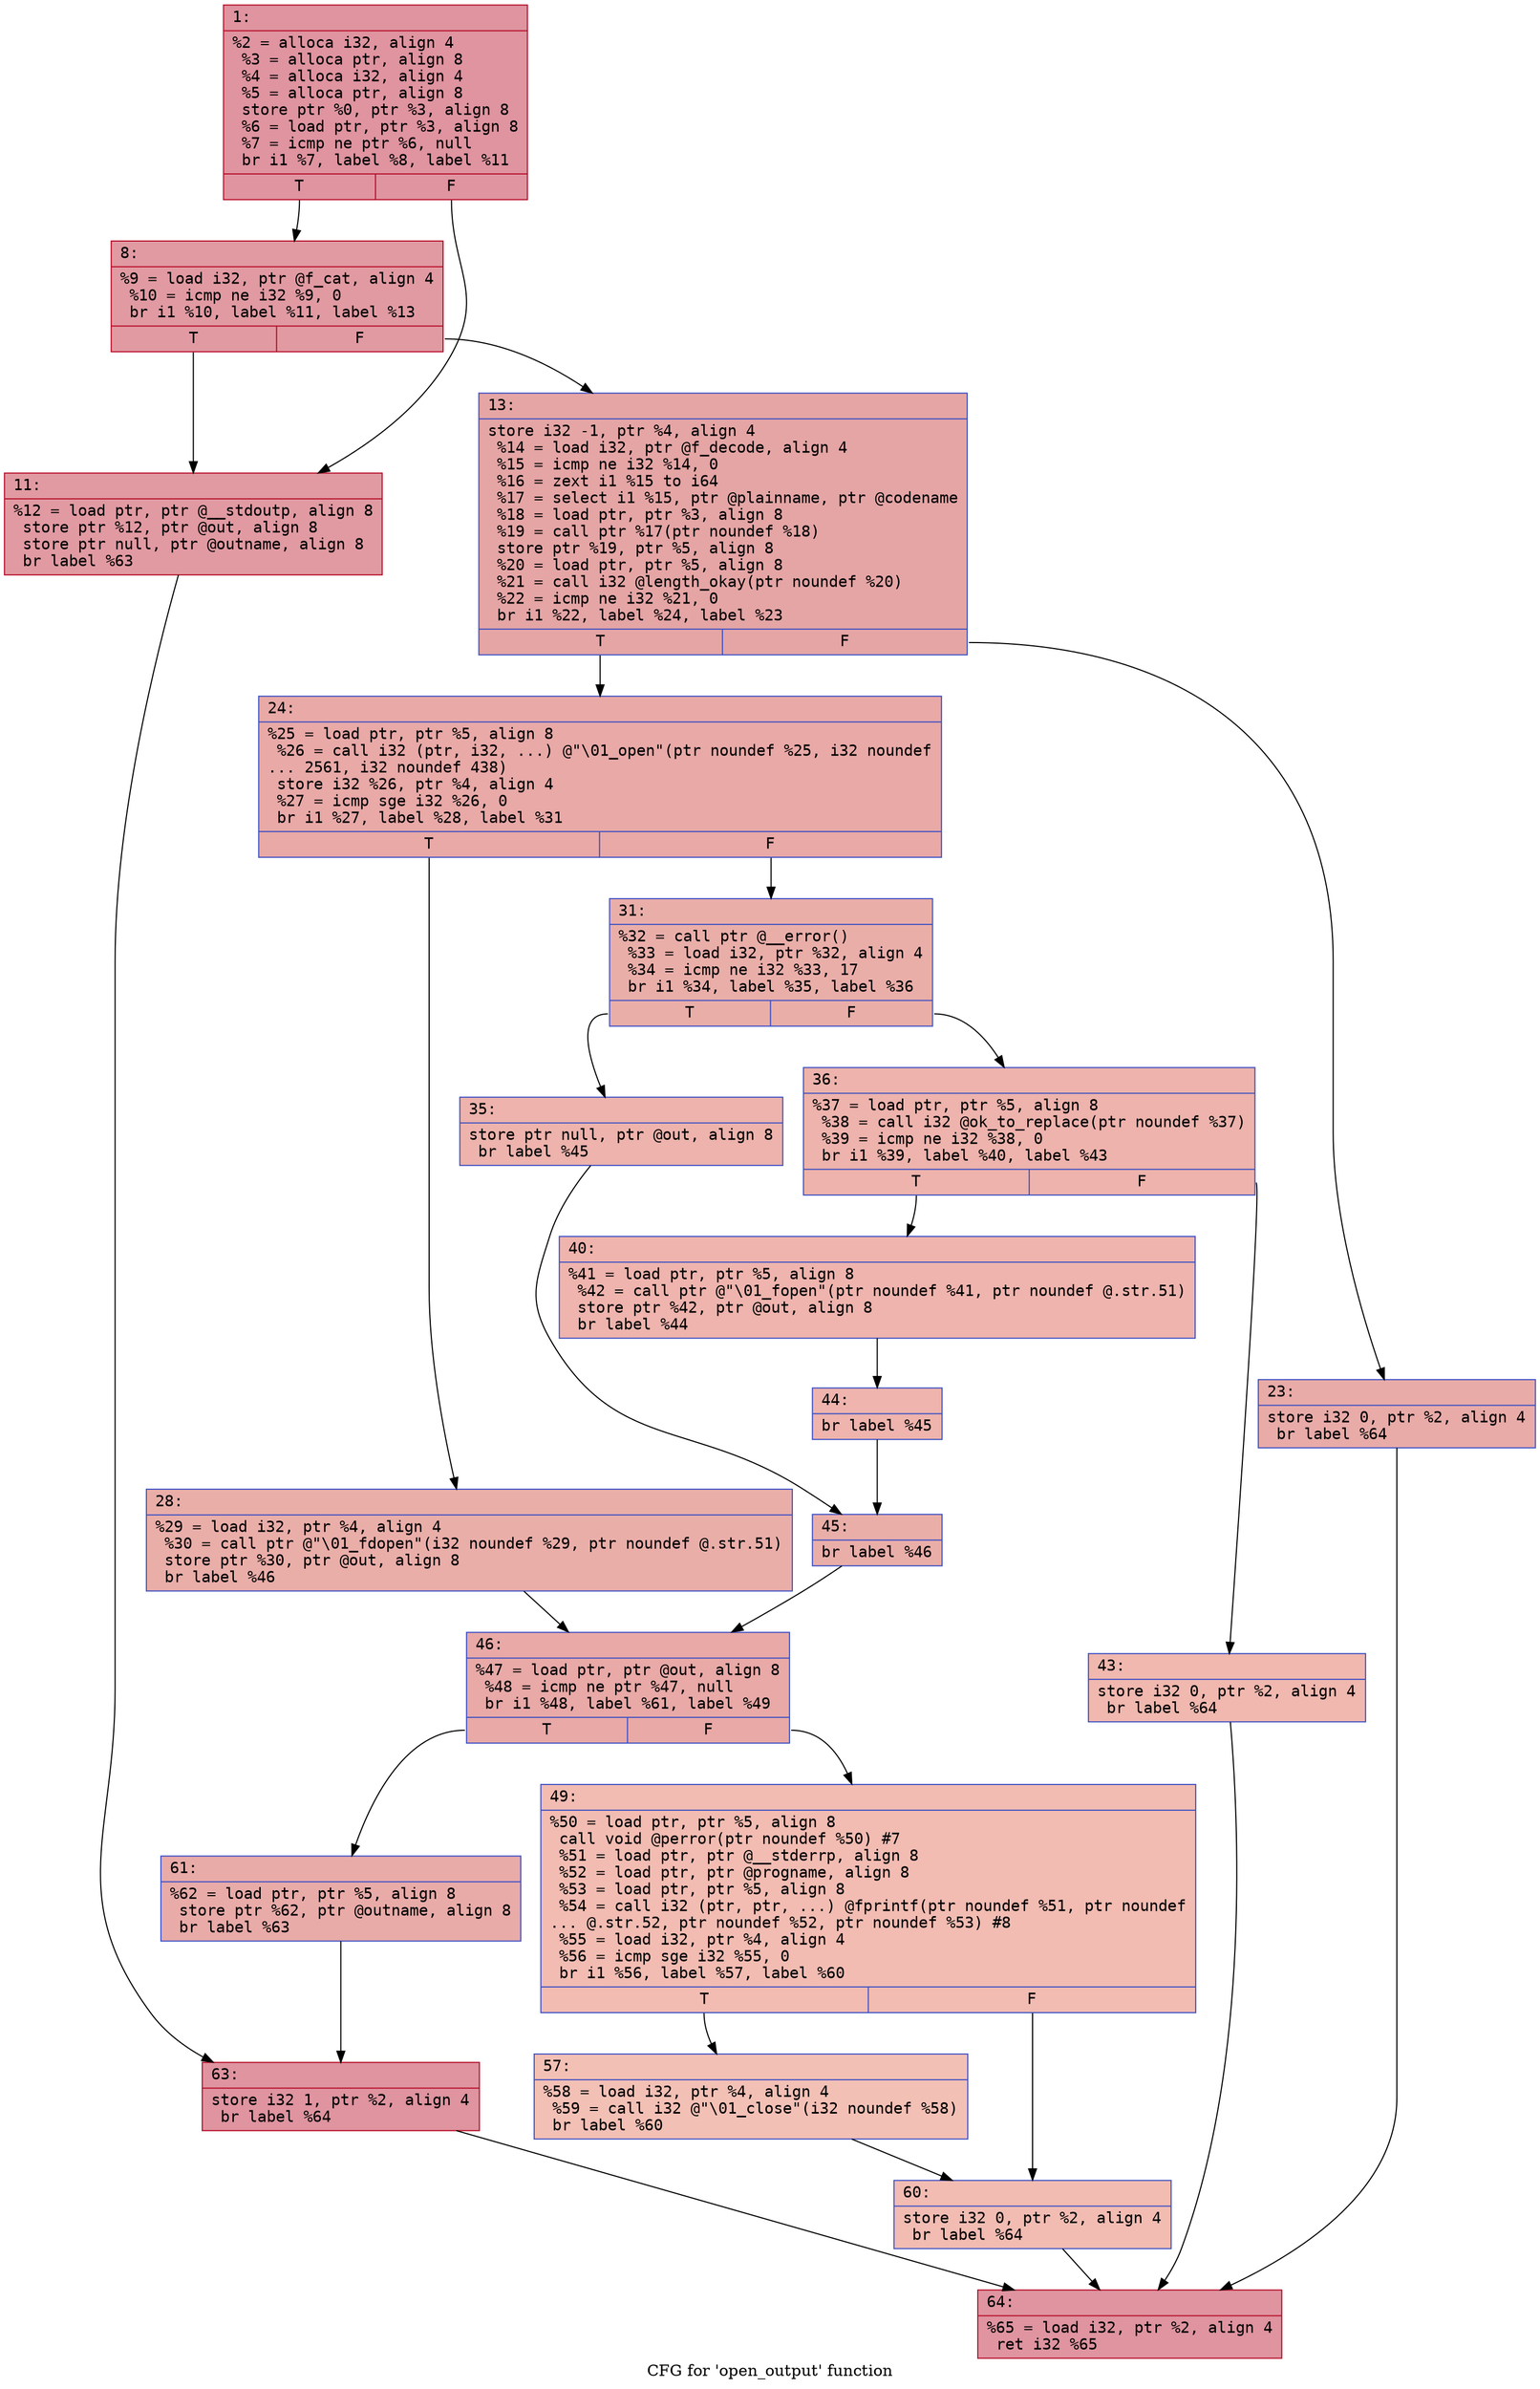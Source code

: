 digraph "CFG for 'open_output' function" {
	label="CFG for 'open_output' function";

	Node0x6000025396d0 [shape=record,color="#b70d28ff", style=filled, fillcolor="#b70d2870" fontname="Courier",label="{1:\l|  %2 = alloca i32, align 4\l  %3 = alloca ptr, align 8\l  %4 = alloca i32, align 4\l  %5 = alloca ptr, align 8\l  store ptr %0, ptr %3, align 8\l  %6 = load ptr, ptr %3, align 8\l  %7 = icmp ne ptr %6, null\l  br i1 %7, label %8, label %11\l|{<s0>T|<s1>F}}"];
	Node0x6000025396d0:s0 -> Node0x600002539720[tooltip="1 -> 8\nProbability 62.50%" ];
	Node0x6000025396d0:s1 -> Node0x600002539770[tooltip="1 -> 11\nProbability 37.50%" ];
	Node0x600002539720 [shape=record,color="#b70d28ff", style=filled, fillcolor="#bb1b2c70" fontname="Courier",label="{8:\l|  %9 = load i32, ptr @f_cat, align 4\l  %10 = icmp ne i32 %9, 0\l  br i1 %10, label %11, label %13\l|{<s0>T|<s1>F}}"];
	Node0x600002539720:s0 -> Node0x600002539770[tooltip="8 -> 11\nProbability 62.50%" ];
	Node0x600002539720:s1 -> Node0x6000025397c0[tooltip="8 -> 13\nProbability 37.50%" ];
	Node0x600002539770 [shape=record,color="#b70d28ff", style=filled, fillcolor="#bb1b2c70" fontname="Courier",label="{11:\l|  %12 = load ptr, ptr @__stdoutp, align 8\l  store ptr %12, ptr @out, align 8\l  store ptr null, ptr @outname, align 8\l  br label %63\l}"];
	Node0x600002539770 -> Node0x600002539cc0[tooltip="11 -> 63\nProbability 100.00%" ];
	Node0x6000025397c0 [shape=record,color="#3d50c3ff", style=filled, fillcolor="#c5333470" fontname="Courier",label="{13:\l|  store i32 -1, ptr %4, align 4\l  %14 = load i32, ptr @f_decode, align 4\l  %15 = icmp ne i32 %14, 0\l  %16 = zext i1 %15 to i64\l  %17 = select i1 %15, ptr @plainname, ptr @codename\l  %18 = load ptr, ptr %3, align 8\l  %19 = call ptr %17(ptr noundef %18)\l  store ptr %19, ptr %5, align 8\l  %20 = load ptr, ptr %5, align 8\l  %21 = call i32 @length_okay(ptr noundef %20)\l  %22 = icmp ne i32 %21, 0\l  br i1 %22, label %24, label %23\l|{<s0>T|<s1>F}}"];
	Node0x6000025397c0:s0 -> Node0x600002539860[tooltip="13 -> 24\nProbability 62.50%" ];
	Node0x6000025397c0:s1 -> Node0x600002539810[tooltip="13 -> 23\nProbability 37.50%" ];
	Node0x600002539810 [shape=record,color="#3d50c3ff", style=filled, fillcolor="#cc403a70" fontname="Courier",label="{23:\l|  store i32 0, ptr %2, align 4\l  br label %64\l}"];
	Node0x600002539810 -> Node0x600002539d10[tooltip="23 -> 64\nProbability 100.00%" ];
	Node0x600002539860 [shape=record,color="#3d50c3ff", style=filled, fillcolor="#ca3b3770" fontname="Courier",label="{24:\l|  %25 = load ptr, ptr %5, align 8\l  %26 = call i32 (ptr, i32, ...) @\"\\01_open\"(ptr noundef %25, i32 noundef\l... 2561, i32 noundef 438)\l  store i32 %26, ptr %4, align 4\l  %27 = icmp sge i32 %26, 0\l  br i1 %27, label %28, label %31\l|{<s0>T|<s1>F}}"];
	Node0x600002539860:s0 -> Node0x6000025398b0[tooltip="24 -> 28\nProbability 50.00%" ];
	Node0x600002539860:s1 -> Node0x600002539900[tooltip="24 -> 31\nProbability 50.00%" ];
	Node0x6000025398b0 [shape=record,color="#3d50c3ff", style=filled, fillcolor="#d0473d70" fontname="Courier",label="{28:\l|  %29 = load i32, ptr %4, align 4\l  %30 = call ptr @\"\\01_fdopen\"(i32 noundef %29, ptr noundef @.str.51)\l  store ptr %30, ptr @out, align 8\l  br label %46\l}"];
	Node0x6000025398b0 -> Node0x600002539b30[tooltip="28 -> 46\nProbability 100.00%" ];
	Node0x600002539900 [shape=record,color="#3d50c3ff", style=filled, fillcolor="#d0473d70" fontname="Courier",label="{31:\l|  %32 = call ptr @__error()\l  %33 = load i32, ptr %32, align 4\l  %34 = icmp ne i32 %33, 17\l  br i1 %34, label %35, label %36\l|{<s0>T|<s1>F}}"];
	Node0x600002539900:s0 -> Node0x600002539950[tooltip="31 -> 35\nProbability 50.00%" ];
	Node0x600002539900:s1 -> Node0x6000025399a0[tooltip="31 -> 36\nProbability 50.00%" ];
	Node0x600002539950 [shape=record,color="#3d50c3ff", style=filled, fillcolor="#d6524470" fontname="Courier",label="{35:\l|  store ptr null, ptr @out, align 8\l  br label %45\l}"];
	Node0x600002539950 -> Node0x600002539ae0[tooltip="35 -> 45\nProbability 100.00%" ];
	Node0x6000025399a0 [shape=record,color="#3d50c3ff", style=filled, fillcolor="#d6524470" fontname="Courier",label="{36:\l|  %37 = load ptr, ptr %5, align 8\l  %38 = call i32 @ok_to_replace(ptr noundef %37)\l  %39 = icmp ne i32 %38, 0\l  br i1 %39, label %40, label %43\l|{<s0>T|<s1>F}}"];
	Node0x6000025399a0:s0 -> Node0x6000025399f0[tooltip="36 -> 40\nProbability 62.50%" ];
	Node0x6000025399a0:s1 -> Node0x600002539a40[tooltip="36 -> 43\nProbability 37.50%" ];
	Node0x6000025399f0 [shape=record,color="#3d50c3ff", style=filled, fillcolor="#d8564670" fontname="Courier",label="{40:\l|  %41 = load ptr, ptr %5, align 8\l  %42 = call ptr @\"\\01_fopen\"(ptr noundef %41, ptr noundef @.str.51)\l  store ptr %42, ptr @out, align 8\l  br label %44\l}"];
	Node0x6000025399f0 -> Node0x600002539a90[tooltip="40 -> 44\nProbability 100.00%" ];
	Node0x600002539a40 [shape=record,color="#3d50c3ff", style=filled, fillcolor="#dc5d4a70" fontname="Courier",label="{43:\l|  store i32 0, ptr %2, align 4\l  br label %64\l}"];
	Node0x600002539a40 -> Node0x600002539d10[tooltip="43 -> 64\nProbability 100.00%" ];
	Node0x600002539a90 [shape=record,color="#3d50c3ff", style=filled, fillcolor="#d8564670" fontname="Courier",label="{44:\l|  br label %45\l}"];
	Node0x600002539a90 -> Node0x600002539ae0[tooltip="44 -> 45\nProbability 100.00%" ];
	Node0x600002539ae0 [shape=record,color="#3d50c3ff", style=filled, fillcolor="#d0473d70" fontname="Courier",label="{45:\l|  br label %46\l}"];
	Node0x600002539ae0 -> Node0x600002539b30[tooltip="45 -> 46\nProbability 100.00%" ];
	Node0x600002539b30 [shape=record,color="#3d50c3ff", style=filled, fillcolor="#ca3b3770" fontname="Courier",label="{46:\l|  %47 = load ptr, ptr @out, align 8\l  %48 = icmp ne ptr %47, null\l  br i1 %48, label %61, label %49\l|{<s0>T|<s1>F}}"];
	Node0x600002539b30:s0 -> Node0x600002539c70[tooltip="46 -> 61\nProbability 94.12%" ];
	Node0x600002539b30:s1 -> Node0x600002539b80[tooltip="46 -> 49\nProbability 5.88%" ];
	Node0x600002539b80 [shape=record,color="#3d50c3ff", style=filled, fillcolor="#e1675170" fontname="Courier",label="{49:\l|  %50 = load ptr, ptr %5, align 8\l  call void @perror(ptr noundef %50) #7\l  %51 = load ptr, ptr @__stderrp, align 8\l  %52 = load ptr, ptr @progname, align 8\l  %53 = load ptr, ptr %5, align 8\l  %54 = call i32 (ptr, ptr, ...) @fprintf(ptr noundef %51, ptr noundef\l... @.str.52, ptr noundef %52, ptr noundef %53) #8\l  %55 = load i32, ptr %4, align 4\l  %56 = icmp sge i32 %55, 0\l  br i1 %56, label %57, label %60\l|{<s0>T|<s1>F}}"];
	Node0x600002539b80:s0 -> Node0x600002539bd0[tooltip="49 -> 57\nProbability 50.00%" ];
	Node0x600002539b80:s1 -> Node0x600002539c20[tooltip="49 -> 60\nProbability 50.00%" ];
	Node0x600002539bd0 [shape=record,color="#3d50c3ff", style=filled, fillcolor="#e5705870" fontname="Courier",label="{57:\l|  %58 = load i32, ptr %4, align 4\l  %59 = call i32 @\"\\01_close\"(i32 noundef %58)\l  br label %60\l}"];
	Node0x600002539bd0 -> Node0x600002539c20[tooltip="57 -> 60\nProbability 100.00%" ];
	Node0x600002539c20 [shape=record,color="#3d50c3ff", style=filled, fillcolor="#e1675170" fontname="Courier",label="{60:\l|  store i32 0, ptr %2, align 4\l  br label %64\l}"];
	Node0x600002539c20 -> Node0x600002539d10[tooltip="60 -> 64\nProbability 100.00%" ];
	Node0x600002539c70 [shape=record,color="#3d50c3ff", style=filled, fillcolor="#cc403a70" fontname="Courier",label="{61:\l|  %62 = load ptr, ptr %5, align 8\l  store ptr %62, ptr @outname, align 8\l  br label %63\l}"];
	Node0x600002539c70 -> Node0x600002539cc0[tooltip="61 -> 63\nProbability 100.00%" ];
	Node0x600002539cc0 [shape=record,color="#b70d28ff", style=filled, fillcolor="#b70d2870" fontname="Courier",label="{63:\l|  store i32 1, ptr %2, align 4\l  br label %64\l}"];
	Node0x600002539cc0 -> Node0x600002539d10[tooltip="63 -> 64\nProbability 100.00%" ];
	Node0x600002539d10 [shape=record,color="#b70d28ff", style=filled, fillcolor="#b70d2870" fontname="Courier",label="{64:\l|  %65 = load i32, ptr %2, align 4\l  ret i32 %65\l}"];
}
